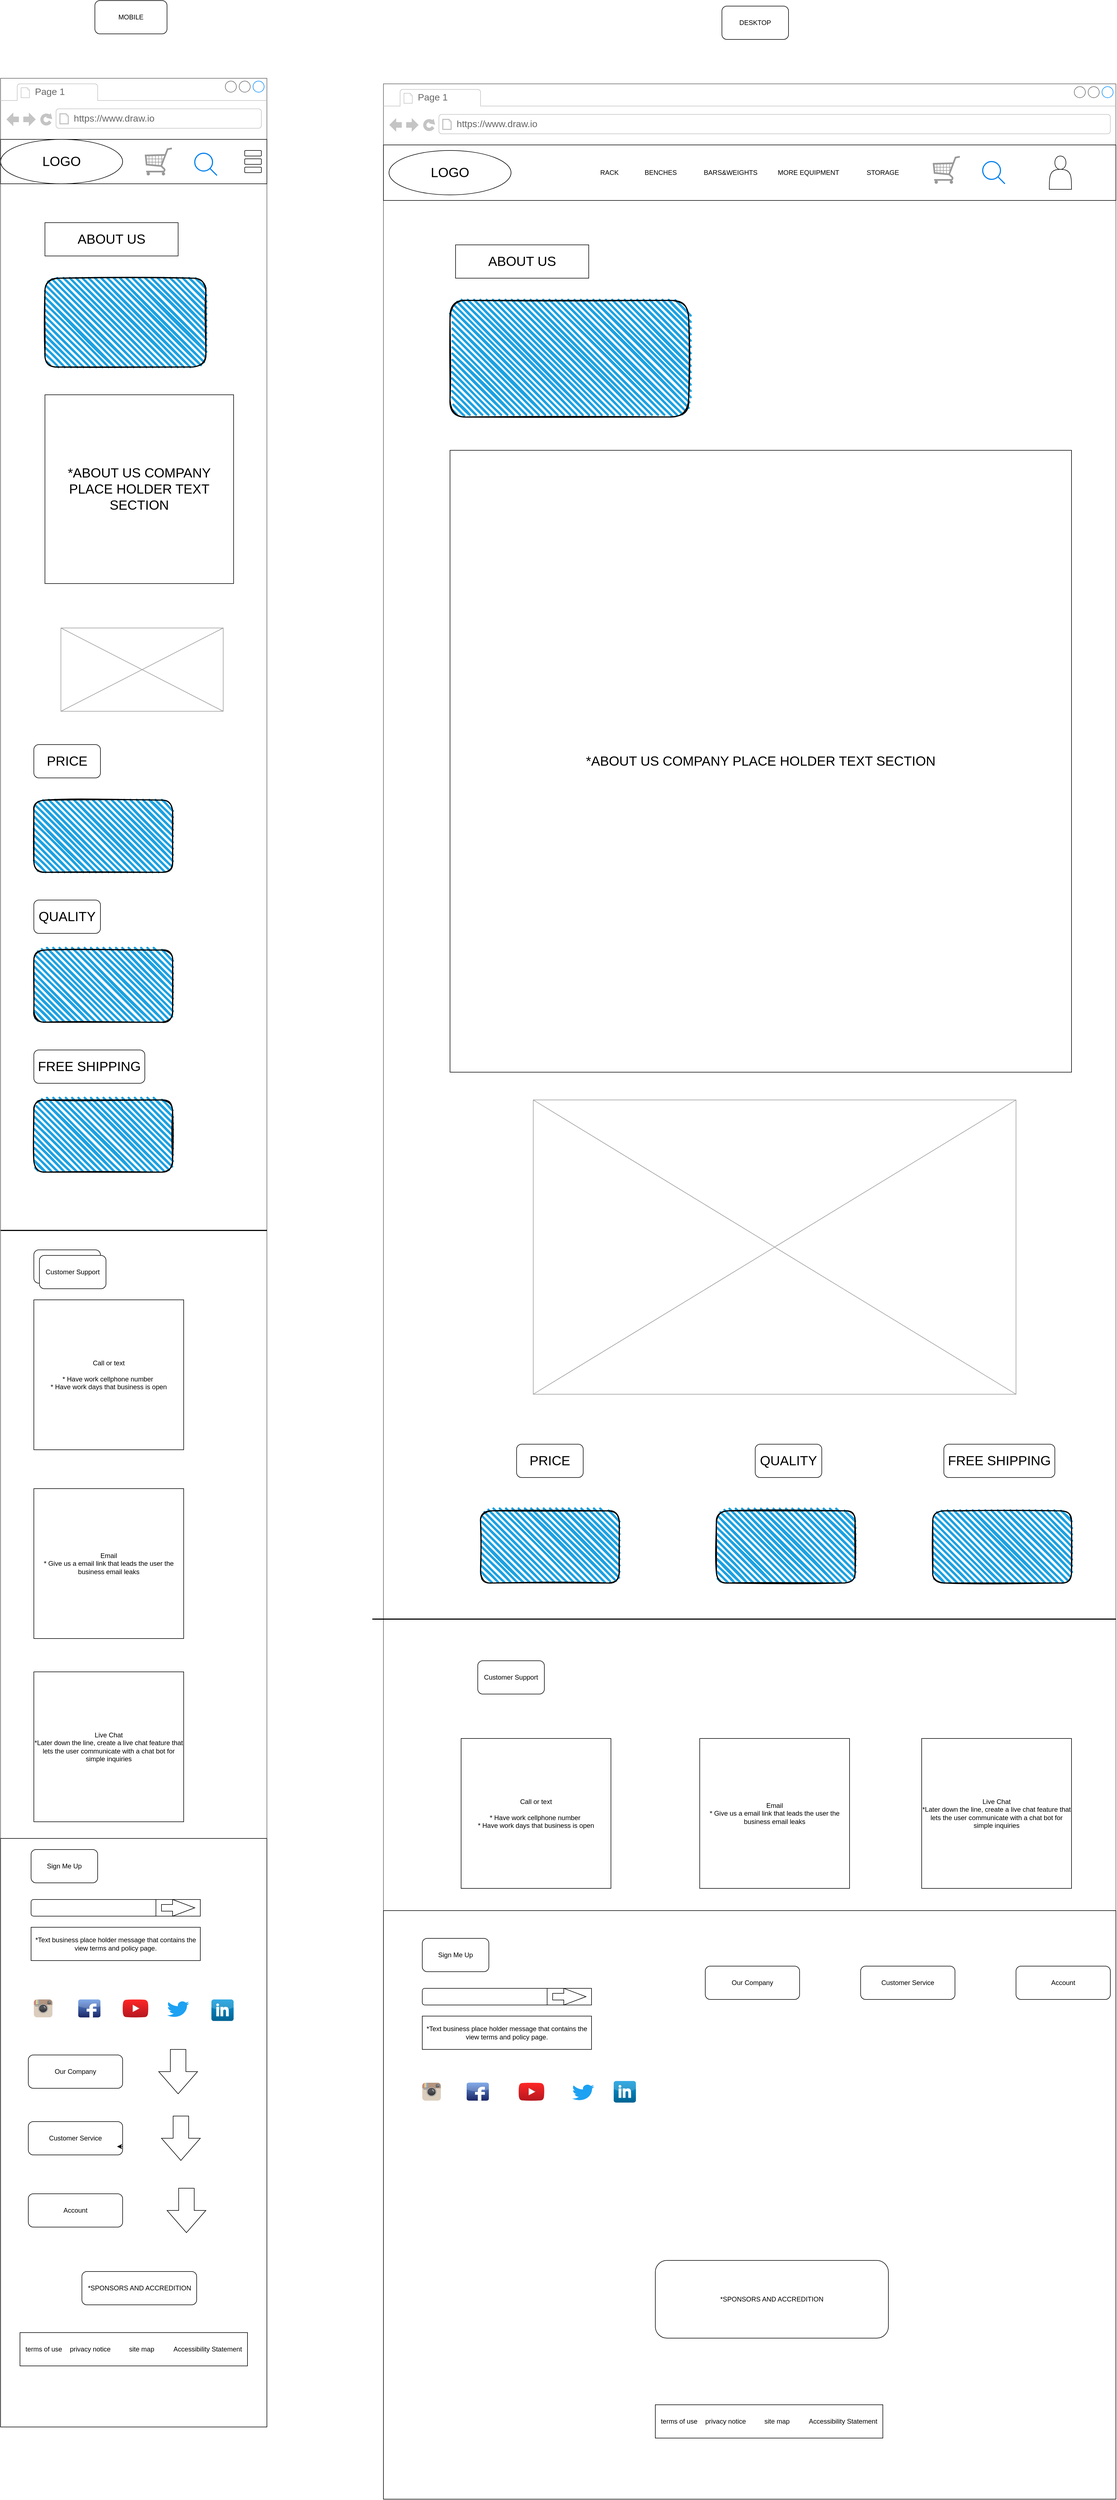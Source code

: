 <mxfile>
    <diagram id="u0ZY0o6P-fnMu-s9cCzn" name="Page-1">
        <mxGraphModel dx="1626" dy="779" grid="1" gridSize="10" guides="1" tooltips="1" connect="1" arrows="1" fold="1" page="1" pageScale="1" pageWidth="850" pageHeight="1100" math="0" shadow="0">
            <root>
                <mxCell id="0"/>
                <mxCell id="1" parent="0"/>
                <mxCell id="2" value="MOBILE" style="rounded=1;whiteSpace=wrap;html=1;" parent="1" vertex="1">
                    <mxGeometry x="320" y="370" width="130" height="60" as="geometry"/>
                </mxCell>
                <mxCell id="3" value="" style="strokeWidth=1;shadow=0;dashed=0;align=center;html=1;shape=mxgraph.mockup.containers.browserWindow;rSize=0;strokeColor=#666666;strokeColor2=#008cff;strokeColor3=#c4c4c4;mainText=,;recursiveResize=0;" parent="1" vertex="1">
                    <mxGeometry x="150" y="510" width="480" height="4230" as="geometry"/>
                </mxCell>
                <mxCell id="4" value="Page 1" style="strokeWidth=1;shadow=0;dashed=0;align=center;html=1;shape=mxgraph.mockup.containers.anchor;fontSize=17;fontColor=#666666;align=left;" parent="3" vertex="1">
                    <mxGeometry x="60" y="12" width="110" height="26" as="geometry"/>
                </mxCell>
                <mxCell id="5" value="https://www.draw.io" style="strokeWidth=1;shadow=0;dashed=0;align=center;html=1;shape=mxgraph.mockup.containers.anchor;rSize=0;fontSize=17;fontColor=#666666;align=left;" parent="3" vertex="1">
                    <mxGeometry x="130" y="60" width="250" height="26" as="geometry"/>
                </mxCell>
                <mxCell id="6" value="&lt;font style=&quot;font-size: 24px;&quot;&gt;ABOUT US&lt;/font&gt;" style="rounded=0;whiteSpace=wrap;html=1;" parent="3" vertex="1">
                    <mxGeometry x="80" y="260" width="240" height="60" as="geometry"/>
                </mxCell>
                <mxCell id="7" value="" style="rounded=1;whiteSpace=wrap;html=1;strokeWidth=2;fillWeight=4;hachureGap=8;hachureAngle=45;fillColor=#1ba1e2;sketch=1;fontSize=24;" parent="3" vertex="1">
                    <mxGeometry x="80" y="360" width="290" height="160" as="geometry"/>
                </mxCell>
                <mxCell id="8" value="" style="rounded=0;whiteSpace=wrap;html=1;fontSize=24;" parent="3" vertex="1">
                    <mxGeometry y="110" width="480" height="80" as="geometry"/>
                </mxCell>
                <mxCell id="9" value="" style="rounded=1;whiteSpace=wrap;html=1;fontSize=24;" parent="3" vertex="1">
                    <mxGeometry x="440" y="130" width="30" height="10" as="geometry"/>
                </mxCell>
                <mxCell id="10" value="" style="rounded=1;whiteSpace=wrap;html=1;fontSize=24;" parent="3" vertex="1">
                    <mxGeometry x="440" y="145" width="30" height="10" as="geometry"/>
                </mxCell>
                <mxCell id="11" value="" style="rounded=1;whiteSpace=wrap;html=1;fontSize=24;" parent="3" vertex="1">
                    <mxGeometry x="440" y="160" width="30" height="10" as="geometry"/>
                </mxCell>
                <mxCell id="12" value="LOGO" style="ellipse;whiteSpace=wrap;html=1;fontSize=24;" parent="3" vertex="1">
                    <mxGeometry y="110" width="220" height="80" as="geometry"/>
                </mxCell>
                <mxCell id="13" value="&lt;span style=&quot;color: rgba(0, 0, 0, 0); font-family: monospace; font-size: 0px; text-align: start;&quot;&gt;%3CmxGraphModel%3E%3Croot%3E%3CmxCell%20id%3D%220%22%2F%3E%3CmxCell%20id%3D%221%22%20parent%3D%220%22%2F%3E%3CmxCell%20id%3D%222%22%20value%3D%22%22%20style%3D%22html%3D1%3BverticalLabelPosition%3Dbottom%3Balign%3Dcenter%3BlabelBackgroundColor%3D%23ffffff%3BverticalAlign%3Dtop%3BstrokeWidth%3D2%3BstrokeColor%3D%230080F0%3Bshadow%3D0%3Bdashed%3D0%3Bshape%3Dmxgraph.ios7.icons.looking_glass%3BfontSize%3D24%3B%22%20vertex%3D%221%22%20parent%3D%221%22%3E%3CmxGeometry%20x%3D%22500%22%20y%3D%22645%22%20width%3D%2240%22%20height%3D%2240%22%20as%3D%22geometry%22%2F%3E%3C%2FmxCell%3E%3C%2Froot%3E%3C%2FmxGraphModel%3E&lt;/span&gt;" style="verticalLabelPosition=bottom;shadow=0;dashed=0;align=center;html=1;verticalAlign=top;strokeWidth=1;shape=mxgraph.mockup.misc.shoppingCart;strokeColor=#999999;fontSize=24;" parent="3" vertex="1">
                    <mxGeometry x="260" y="125" width="50" height="50" as="geometry"/>
                </mxCell>
                <mxCell id="14" value="" style="html=1;verticalLabelPosition=bottom;align=center;labelBackgroundColor=#ffffff;verticalAlign=top;strokeWidth=2;strokeColor=#0080F0;shadow=0;dashed=0;shape=mxgraph.ios7.icons.looking_glass;fontSize=24;" parent="3" vertex="1">
                    <mxGeometry x="350" y="135" width="40" height="40" as="geometry"/>
                </mxCell>
                <mxCell id="15" value="*ABOUT US COMPANY PLACE HOLDER TEXT SECTION" style="whiteSpace=wrap;html=1;aspect=fixed;fontSize=24;" parent="3" vertex="1">
                    <mxGeometry x="80" y="570" width="340" height="340" as="geometry"/>
                </mxCell>
                <mxCell id="16" value="&lt;span style=&quot;color: rgba(0, 0, 0, 0); font-family: monospace; font-size: 0px; text-align: start;&quot;&gt;%3CmxGraphModel%3E%3Croot%3E%3CmxCell%20id%3D%220%22%2F%3E%3CmxCell%20id%3D%221%22%20parent%3D%220%22%2F%3E%3CmxCell%20id%3D%222%22%20value%3D%22*ABOUT%20US%20COMPANY%20PLACE%20HOLDER%20TEXT%20SECTION%22%20style%3D%22whiteSpace%3Dwrap%3Bhtml%3D1%3Baspect%3Dfixed%3BfontSize%3D24%3B%22%20vertex%3D%221%22%20parent%3D%221%22%3E%3CmxGeometry%20x%3D%22230%22%20y%3D%221080%22%20width%3D%22340%22%20height%3D%22340%22%20as%3D%22geometry%22%2F%3E%3C%2FmxCell%3E%3C%2Froot%3E%3C%2FmxGraphModel%3E&lt;/span&gt;" style="verticalLabelPosition=bottom;shadow=0;dashed=0;align=center;html=1;verticalAlign=top;strokeWidth=1;shape=mxgraph.mockup.graphics.simpleIcon;strokeColor=#999999;fontSize=24;" parent="3" vertex="1">
                    <mxGeometry x="108.75" y="990" width="292.5" height="150" as="geometry"/>
                </mxCell>
                <mxCell id="17" value="PRICE" style="rounded=1;whiteSpace=wrap;html=1;fontSize=24;" parent="3" vertex="1">
                    <mxGeometry x="60" y="1200" width="120" height="60" as="geometry"/>
                </mxCell>
                <mxCell id="18" value="&lt;span style=&quot;color: rgba(0, 0, 0, 0); font-family: monospace; font-size: 0px; text-align: start;&quot;&gt;%3CmxGraphModel%3E%3Croot%3E%3CmxCell%20id%3D%220%22%2F%3E%3CmxCell%20id%3D%221%22%20parent%3D%220%22%2F%3E%3CmxCell%20id%3D%222%22%20value%3D%22PRICE%22%20style%3D%22rounded%3D1%3BwhiteSpace%3Dwrap%3Bhtml%3D1%3BfontSize%3D24%3B%22%20vertex%3D%221%22%20parent%3D%221%22%3E%3CmxGeometry%20x%3D%22210%22%20y%3D%221710%22%20width%3D%22120%22%20height%3D%2260%22%20as%3D%22geometry%22%2F%3E%3C%2FmxCell%3E%3C%2Froot%3E%3C%2FmxGraphModel%3E&lt;/span&gt;" style="rounded=1;whiteSpace=wrap;html=1;strokeWidth=2;fillWeight=4;hachureGap=8;hachureAngle=45;fillColor=#1ba1e2;sketch=1;fontSize=24;" parent="3" vertex="1">
                    <mxGeometry x="60" y="1300" width="250" height="130" as="geometry"/>
                </mxCell>
                <mxCell id="19" value="QUALITY" style="rounded=1;whiteSpace=wrap;html=1;fontSize=24;" parent="3" vertex="1">
                    <mxGeometry x="60" y="1480" width="120" height="60" as="geometry"/>
                </mxCell>
                <mxCell id="20" value="" style="rounded=1;whiteSpace=wrap;html=1;strokeWidth=2;fillWeight=4;hachureGap=8;hachureAngle=45;fillColor=#1ba1e2;sketch=1;fontSize=24;" parent="3" vertex="1">
                    <mxGeometry x="60" y="1570" width="250" height="130" as="geometry"/>
                </mxCell>
                <mxCell id="21" value="FREE SHIPPING" style="rounded=1;whiteSpace=wrap;html=1;fontSize=24;" parent="3" vertex="1">
                    <mxGeometry x="60" y="1750" width="200" height="60" as="geometry"/>
                </mxCell>
                <mxCell id="22" value="&lt;span style=&quot;color: rgba(0, 0, 0, 0); font-family: monospace; font-size: 0px; text-align: start;&quot;&gt;%3CmxGraphModel%3E%3Croot%3E%3CmxCell%20id%3D%220%22%2F%3E%3CmxCell%20id%3D%221%22%20parent%3D%220%22%2F%3E%3CmxCell%20id%3D%222%22%20value%3D%22FREE%20SHIPPING%22%20style%3D%22rounded%3D1%3BwhiteSpace%3Dwrap%3Bhtml%3D1%3BfontSize%3D24%3B%22%20vertex%3D%221%22%20parent%3D%221%22%3E%3CmxGeometry%20x%3D%22210%22%20y%3D%222260%22%20width%3D%22200%22%20height%3D%2260%22%20as%3D%22geometry%22%2F%3E%3C%2FmxCell%3E%3C%2Froot%3E%3C%2FmxGraphModel%3E&lt;/span&gt;" style="rounded=1;whiteSpace=wrap;html=1;strokeWidth=2;fillWeight=4;hachureGap=8;hachureAngle=45;fillColor=#1ba1e2;sketch=1;fontSize=24;" parent="3" vertex="1">
                    <mxGeometry x="60" y="1840" width="250" height="130" as="geometry"/>
                </mxCell>
                <mxCell id="23" value="" style="line;strokeWidth=2;html=1;" parent="3" vertex="1">
                    <mxGeometry y="2070" width="480" height="10" as="geometry"/>
                </mxCell>
                <mxCell id="24" value="Customer Support" style="rounded=1;whiteSpace=wrap;html=1;" parent="3" vertex="1">
                    <mxGeometry x="60" y="2110" width="120" height="60" as="geometry"/>
                </mxCell>
                <mxCell id="25" value="Call or text&lt;br&gt;&lt;br&gt;* Have work cellphone number&amp;nbsp;&lt;br&gt;* Have work days that business is open" style="whiteSpace=wrap;html=1;aspect=fixed;" parent="3" vertex="1">
                    <mxGeometry x="60" y="2200" width="270" height="270" as="geometry"/>
                </mxCell>
                <mxCell id="26" value="Email&lt;br&gt;* Give us a email link that leads the user the business email leaks" style="whiteSpace=wrap;html=1;aspect=fixed;" parent="3" vertex="1">
                    <mxGeometry x="60" y="2540" width="270" height="270" as="geometry"/>
                </mxCell>
                <mxCell id="27" value="Live Chat&lt;br&gt;*Later down the line, create a live chat feature that lets the user communicate with a chat bot for simple inquiries" style="whiteSpace=wrap;html=1;aspect=fixed;" parent="3" vertex="1">
                    <mxGeometry x="60" y="2870" width="270" height="270" as="geometry"/>
                </mxCell>
                <mxCell id="28" value="" style="rounded=0;whiteSpace=wrap;html=1;" parent="3" vertex="1">
                    <mxGeometry y="3170" width="480" height="1060" as="geometry"/>
                </mxCell>
                <mxCell id="29" value="Sign Me Up" style="rounded=1;whiteSpace=wrap;html=1;" parent="3" vertex="1">
                    <mxGeometry x="55" y="3190" width="120" height="60" as="geometry"/>
                </mxCell>
                <mxCell id="30" value="" style="rounded=1;whiteSpace=wrap;html=1;" parent="3" vertex="1">
                    <mxGeometry x="55" y="3280" width="305" height="30" as="geometry"/>
                </mxCell>
                <mxCell id="31" value="" style="rounded=0;whiteSpace=wrap;html=1;" parent="3" vertex="1">
                    <mxGeometry x="280" y="3280" width="80" height="30" as="geometry"/>
                </mxCell>
                <mxCell id="32" value="" style="html=1;shadow=0;dashed=0;align=center;verticalAlign=middle;shape=mxgraph.arrows2.arrow;dy=0.6;dx=40;notch=0;" parent="3" vertex="1">
                    <mxGeometry x="290" y="3280" width="60" height="30" as="geometry"/>
                </mxCell>
                <mxCell id="34" value="*Text business place holder message that contains the view terms and policy page." style="rounded=0;whiteSpace=wrap;html=1;" parent="3" vertex="1">
                    <mxGeometry x="55" y="3330" width="305" height="60" as="geometry"/>
                </mxCell>
                <mxCell id="35" value="" style="dashed=0;outlineConnect=0;html=1;align=center;labelPosition=center;verticalLabelPosition=bottom;verticalAlign=top;shape=mxgraph.weblogos.instagram;fillColor=#6FC0E4;gradientColor=#1E305B" parent="3" vertex="1">
                    <mxGeometry x="60" y="3460" width="33.45" height="32.2" as="geometry"/>
                </mxCell>
                <mxCell id="36" value="" style="dashed=0;outlineConnect=0;html=1;align=center;labelPosition=center;verticalLabelPosition=bottom;verticalAlign=top;shape=mxgraph.webicons.facebook;fillColor=#6294E4;gradientColor=#1A2665" parent="3" vertex="1">
                    <mxGeometry x="140" y="3460" width="40" height="32.4" as="geometry"/>
                </mxCell>
                <mxCell id="37" value="" style="dashed=0;outlineConnect=0;html=1;align=center;labelPosition=center;verticalLabelPosition=bottom;verticalAlign=top;shape=mxgraph.weblogos.youtube_2;fillColor=#FF2626;gradientColor=#B5171F" parent="3" vertex="1">
                    <mxGeometry x="220" y="3460" width="46.4" height="32.6" as="geometry"/>
                </mxCell>
                <mxCell id="38" value="&lt;span style=&quot;color: rgba(0, 0, 0, 0); font-family: monospace; font-size: 0px; text-align: start;&quot;&gt;%3CmxGraphModel%3E%3Croot%3E%3CmxCell%20id%3D%220%22%2F%3E%3CmxCell%20id%3D%221%22%20parent%3D%220%22%2F%3E%3CmxCell%20id%3D%222%22%20value%3D%22%22%20style%3D%22dashed%3D0%3BoutlineConnect%3D0%3Bhtml%3D1%3Balign%3Dcenter%3BlabelPosition%3Dcenter%3BverticalLabelPosition%3Dbottom%3BverticalAlign%3Dtop%3Bshape%3Dmxgraph.weblogos.youtube_2%3BfillColor%3D%23FF2626%3BgradientColor%3D%23B5171F%22%20vertex%3D%221%22%20parent%3D%221%22%3E%3CmxGeometry%20x%3D%22370%22%20y%3D%223970%22%20width%3D%2246.4%22%20height%3D%2232.6%22%20as%3D%22geometry%22%2F%3E%3C%2FmxCell%3E%3C%2Froot%3E%3C%2FmxGraphModel%3E&lt;/span&gt;&lt;span style=&quot;color: rgba(0, 0, 0, 0); font-family: monospace; font-size: 0px; text-align: start;&quot;&gt;%3CmxGraphModel%3E%3Croot%3E%3CmxCell%20id%3D%220%22%2F%3E%3CmxCell%20id%3D%221%22%20parent%3D%220%22%2F%3E%3CmxCell%20id%3D%222%22%20value%3D%22%22%20style%3D%22dashed%3D0%3BoutlineConnect%3D0%3Bhtml%3D1%3Balign%3Dcenter%3BlabelPosition%3Dcenter%3BverticalLabelPosition%3Dbottom%3BverticalAlign%3Dtop%3Bshape%3Dmxgraph.weblogos.youtube_2%3BfillColor%3D%23FF2626%3BgradientColor%3D%23B5171F%22%20vertex%3D%221%22%20parent%3D%221%22%3E%3CmxGeometry%20x%3D%22370%22%20y%3D%223970%22%20width%3D%2246.4%22%20height%3D%2232.6%22%20as%3D%22geometry%22%2F%3E%3C%2FmxCell%3E%3C%2Froot%3E%3C%2FmxGraphModel%3E&lt;/span&gt;" style="dashed=0;outlineConnect=0;html=1;align=center;labelPosition=center;verticalLabelPosition=bottom;verticalAlign=top;shape=mxgraph.weblogos.twitter;fillColor=#1DA1F2;strokeColor=none" parent="3" vertex="1">
                    <mxGeometry x="300" y="3462.6" width="40" height="30" as="geometry"/>
                </mxCell>
                <mxCell id="39" value="&lt;span style=&quot;color: rgba(0, 0, 0, 0); font-family: monospace; font-size: 0px; text-align: start;&quot;&gt;%3CmxGraphModel%3E%3Croot%3E%3CmxCell%20id%3D%220%22%2F%3E%3CmxCell%20id%3D%221%22%20parent%3D%220%22%2F%3E%3CmxCell%20id%3D%222%22%20value%3D%22%26lt%3Bspan%20style%3D%26quot%3Bcolor%3A%20rgba(0%2C%200%2C%200%2C%200)%3B%20font-family%3A%20monospace%3B%20font-size%3A%200px%3B%20text-align%3A%20start%3B%26quot%3B%26gt%3B%253CmxGraphModel%253E%253Croot%253E%253CmxCell%2520id%253D%25220%2522%252F%253E%253CmxCell%2520id%253D%25221%2522%2520parent%253D%25220%2522%252F%253E%253CmxCell%2520id%253D%25222%2522%2520value%253D%2522%2522%2520style%253D%2522dashed%253D0%253BoutlineConnect%253D0%253Bhtml%253D1%253Balign%253Dcenter%253BlabelPosition%253Dcenter%253BverticalLabelPosition%253Dbottom%253BverticalAlign%253Dtop%253Bshape%253Dmxgraph.weblogos.youtube_2%253BfillColor%253D%2523FF2626%253BgradientColor%253D%2523B5171F%2522%2520vertex%253D%25221%2522%2520parent%253D%25221%2522%253E%253CmxGeometry%2520x%253D%2522370%2522%2520y%253D%25223970%2522%2520width%253D%252246.4%2522%2520height%253D%252232.6%2522%2520as%253D%2522geometry%2522%252F%253E%253C%252FmxCell%253E%253C%252Froot%253E%253C%252FmxGraphModel%253E%26lt%3B%2Fspan%26gt%3B%26lt%3Bspan%20style%3D%26quot%3Bcolor%3A%20rgba(0%2C%200%2C%200%2C%200)%3B%20font-family%3A%20monospace%3B%20font-size%3A%200px%3B%20text-align%3A%20start%3B%26quot%3B%26gt%3B%253CmxGraphModel%253E%253Croot%253E%253CmxCell%2520id%253D%25220%2522%252F%253E%253CmxCell%2520id%253D%25221%2522%2520parent%253D%25220%2522%252F%253E%253CmxCell%2520id%253D%25222%2522%2520value%253D%2522%2522%2520style%253D%2522dashed%253D0%253BoutlineConnect%253D0%253Bhtml%253D1%253Balign%253Dcenter%253BlabelPosition%253Dcenter%253BverticalLabelPosition%253Dbottom%253BverticalAlign%253Dtop%253Bshape%253Dmxgraph.weblogos.youtube_2%253BfillColor%253D%2523FF2626%253BgradientColor%253D%2523B5171F%2522%2520vertex%253D%25221%2522%2520parent%253D%25221%2522%253E%253CmxGeometry%2520x%253D%2522370%2522%2520y%253D%25223970%2522%2520width%253D%252246.4%2522%2520height%253D%252232.6%2522%2520as%253D%2522geometry%2522%252F%253E%253C%252FmxCell%253E%253C%252Froot%253E%253C%252FmxGraphModel%253E%26lt%3B%2Fspan%26gt%3B%22%20style%3D%22dashed%3D0%3BoutlineConnect%3D0%3Bhtml%3D1%3Balign%3Dcenter%3BlabelPosition%3Dcenter%3BverticalLabelPosition%3Dbottom%3BverticalAlign%3Dtop%3Bshape%3Dmxgraph.weblogos.twitter%3BfillColor%3D%231DA1F2%3BstrokeColor%3Dnone%22%20vertex%3D%221%22%20parent%3D%221%22%3E%3CmxGeometry%20x%3D%22450%22%20y%3D%223972.6%22%20width%3D%2240%22%20height%3D%2230%22%20as%3D%22geometry%22%2F%3E%3C%2FmxCell%3E%3C%2Froot%3E%3C%2FmxGraphModel%3E&lt;/span&gt;" style="dashed=0;outlineConnect=0;html=1;align=center;labelPosition=center;verticalLabelPosition=bottom;verticalAlign=top;shape=mxgraph.webicons.linkedin;fillColor=#0095DB;gradientColor=#006391" parent="3" vertex="1">
                    <mxGeometry x="380" y="3460" width="40" height="38.8" as="geometry"/>
                </mxCell>
                <mxCell id="40" value="Our Company" style="rounded=1;whiteSpace=wrap;html=1;" parent="3" vertex="1">
                    <mxGeometry x="50" y="3560" width="170" height="60" as="geometry"/>
                </mxCell>
                <mxCell id="41" value="" style="html=1;shadow=0;dashed=0;align=center;verticalAlign=middle;shape=mxgraph.arrows2.arrow;dy=0.6;dx=40;direction=south;notch=0;" parent="3" vertex="1">
                    <mxGeometry x="285" y="3550" width="70" height="80" as="geometry"/>
                </mxCell>
                <mxCell id="42" value="Customer Service" style="rounded=1;whiteSpace=wrap;html=1;" parent="3" vertex="1">
                    <mxGeometry x="50" y="3680" width="170" height="60" as="geometry"/>
                </mxCell>
                <mxCell id="43" value="" style="html=1;shadow=0;dashed=0;align=center;verticalAlign=middle;shape=mxgraph.arrows2.arrow;dy=0.6;dx=40;direction=south;notch=0;" parent="3" vertex="1">
                    <mxGeometry x="290" y="3670" width="70" height="80" as="geometry"/>
                </mxCell>
                <mxCell id="44" value="Account" style="rounded=1;whiteSpace=wrap;html=1;" parent="3" vertex="1">
                    <mxGeometry x="50" y="3810" width="170" height="60" as="geometry"/>
                </mxCell>
                <mxCell id="45" value="" style="html=1;shadow=0;dashed=0;align=center;verticalAlign=middle;shape=mxgraph.arrows2.arrow;dy=0.6;dx=40;direction=south;notch=0;" parent="3" vertex="1">
                    <mxGeometry x="300" y="3800" width="70" height="80" as="geometry"/>
                </mxCell>
                <mxCell id="46" value="&lt;span style=&quot;color: rgba(0, 0, 0, 0); font-family: monospace; font-size: 0px; text-align: start;&quot;&gt;%3CmxGraphModel%3E%3Croot%3E%3CmxCell%20id%3D%220%22%2F%3E%3CmxCell%20id%3D%221%22%20parent%3D%220%22%2F%3E%3CmxCell%20id%3D%222%22%20value%3D%22Account%22%20style%3D%22rounded%3D1%3BwhiteSpace%3Dwrap%3Bhtml%3D1%3B%22%20vertex%3D%221%22%20parent%3D%221%22%3E%3CmxGeometry%20x%3D%22200%22%20y%3D%224320%22%20width%3D%22170%22%20height%3D%2260%22%20as%3D%22geometry%22%2F%3E%3C%2FmxCell%3E%3C%2Froot%3E%3C%2FmxGraphModel%3E&lt;/span&gt;*SPONSORS AND ACCREDITION" style="rounded=1;whiteSpace=wrap;html=1;" parent="3" vertex="1">
                    <mxGeometry x="146.6" y="3950" width="206.8" height="60" as="geometry"/>
                </mxCell>
                <mxCell id="47" value="terms of use&lt;span style=&quot;white-space: pre;&quot;&gt;&#9;&lt;/span&gt;privacy notice&lt;span style=&quot;white-space: pre;&quot;&gt;&#9;&lt;/span&gt;&lt;span style=&quot;white-space: pre;&quot;&gt;&#9;&lt;/span&gt;site map&lt;span style=&quot;white-space: pre;&quot;&gt;&#9;&lt;/span&gt;&lt;span style=&quot;white-space: pre;&quot;&gt;&#9;&lt;/span&gt;Accessibility Statement" style="rounded=0;whiteSpace=wrap;html=1;" parent="3" vertex="1">
                    <mxGeometry x="35" y="4060" width="410" height="60" as="geometry"/>
                </mxCell>
                <mxCell id="85" style="edgeStyle=none;html=1;exitX=1;exitY=0.75;exitDx=0;exitDy=0;entryX=0.941;entryY=0.75;entryDx=0;entryDy=0;entryPerimeter=0;" edge="1" parent="3" source="42" target="42">
                    <mxGeometry relative="1" as="geometry"/>
                </mxCell>
                <mxCell id="48" value="DESKTOP" style="rounded=1;whiteSpace=wrap;html=1;" vertex="1" parent="1">
                    <mxGeometry x="1450" y="380" width="120" height="60" as="geometry"/>
                </mxCell>
                <mxCell id="49" value="" style="strokeWidth=1;shadow=0;dashed=0;align=center;html=1;shape=mxgraph.mockup.containers.browserWindow;rSize=0;strokeColor=#666666;strokeColor2=#008cff;strokeColor3=#c4c4c4;mainText=,;recursiveResize=0;" vertex="1" parent="1">
                    <mxGeometry x="840" y="520" width="1320" height="4350" as="geometry"/>
                </mxCell>
                <mxCell id="50" value="Page 1" style="strokeWidth=1;shadow=0;dashed=0;align=center;html=1;shape=mxgraph.mockup.containers.anchor;fontSize=17;fontColor=#666666;align=left;" vertex="1" parent="49">
                    <mxGeometry x="60" y="12" width="110" height="26" as="geometry"/>
                </mxCell>
                <mxCell id="51" value="https://www.draw.io" style="strokeWidth=1;shadow=0;dashed=0;align=center;html=1;shape=mxgraph.mockup.containers.anchor;rSize=0;fontSize=17;fontColor=#666666;align=left;" vertex="1" parent="49">
                    <mxGeometry x="130" y="60" width="250" height="26" as="geometry"/>
                </mxCell>
                <mxCell id="52" value="RACK&lt;span style=&quot;white-space: pre;&quot;&gt;&#9;&lt;/span&gt;&lt;span style=&quot;white-space: pre;&quot;&gt;&#9;&lt;/span&gt;BENCHES&lt;span style=&quot;white-space: pre;&quot;&gt;&#9;&lt;/span&gt;&lt;span style=&quot;white-space: pre;&quot;&gt;&#9;&lt;/span&gt;BARS&amp;amp;WEIGHTS&lt;span style=&quot;white-space: pre;&quot;&gt;&#9;&lt;/span&gt;&lt;span style=&quot;white-space: pre;&quot;&gt;&#9;&lt;/span&gt;MORE EQUIPMENT&lt;span style=&quot;white-space: pre;&quot;&gt;&#9;&lt;/span&gt;&lt;span style=&quot;white-space: pre;&quot;&gt;&#9;&lt;/span&gt;STORAGE" style="rounded=0;whiteSpace=wrap;html=1;" vertex="1" parent="49">
                    <mxGeometry y="110" width="1320" height="100" as="geometry"/>
                </mxCell>
                <mxCell id="53" value="" style="html=1;verticalLabelPosition=bottom;align=center;labelBackgroundColor=#ffffff;verticalAlign=top;strokeWidth=2;strokeColor=#0080F0;shadow=0;dashed=0;shape=mxgraph.ios7.icons.looking_glass;fontSize=24;" vertex="1" parent="49">
                    <mxGeometry x="1080" y="140" width="40" height="40" as="geometry"/>
                </mxCell>
                <mxCell id="54" value="&lt;span style=&quot;color: rgba(0, 0, 0, 0); font-family: monospace; font-size: 0px; text-align: start;&quot;&gt;%3CmxGraphModel%3E%3Croot%3E%3CmxCell%20id%3D%220%22%2F%3E%3CmxCell%20id%3D%221%22%20parent%3D%220%22%2F%3E%3CmxCell%20id%3D%222%22%20value%3D%22%22%20style%3D%22html%3D1%3BverticalLabelPosition%3Dbottom%3Balign%3Dcenter%3BlabelBackgroundColor%3D%23ffffff%3BverticalAlign%3Dtop%3BstrokeWidth%3D2%3BstrokeColor%3D%230080F0%3Bshadow%3D0%3Bdashed%3D0%3Bshape%3Dmxgraph.ios7.icons.looking_glass%3BfontSize%3D24%3B%22%20vertex%3D%221%22%20parent%3D%221%22%3E%3CmxGeometry%20x%3D%22500%22%20y%3D%22645%22%20width%3D%2240%22%20height%3D%2240%22%20as%3D%22geometry%22%2F%3E%3C%2FmxCell%3E%3C%2Froot%3E%3C%2FmxGraphModel%3E&lt;/span&gt;" style="verticalLabelPosition=bottom;shadow=0;dashed=0;align=center;html=1;verticalAlign=top;strokeWidth=1;shape=mxgraph.mockup.misc.shoppingCart;strokeColor=#999999;fontSize=24;" vertex="1" parent="49">
                    <mxGeometry x="990" y="130" width="50" height="50" as="geometry"/>
                </mxCell>
                <mxCell id="55" value="" style="shape=actor;whiteSpace=wrap;html=1;" vertex="1" parent="49">
                    <mxGeometry x="1200" y="130" width="40" height="60" as="geometry"/>
                </mxCell>
                <mxCell id="56" value="LOGO" style="ellipse;whiteSpace=wrap;html=1;fontSize=24;" vertex="1" parent="49">
                    <mxGeometry x="10" y="120" width="220" height="80" as="geometry"/>
                </mxCell>
                <mxCell id="57" value="&lt;font style=&quot;font-size: 24px;&quot;&gt;ABOUT US&lt;/font&gt;" style="rounded=0;whiteSpace=wrap;html=1;" vertex="1" parent="49">
                    <mxGeometry x="130" y="290" width="240" height="60" as="geometry"/>
                </mxCell>
                <mxCell id="58" value="" style="rounded=1;whiteSpace=wrap;html=1;strokeWidth=2;fillWeight=4;hachureGap=8;hachureAngle=45;fillColor=#1ba1e2;sketch=1;fontSize=24;" vertex="1" parent="49">
                    <mxGeometry x="120" y="390" width="430" height="210" as="geometry"/>
                </mxCell>
                <mxCell id="59" value="*ABOUT US COMPANY PLACE HOLDER TEXT SECTION" style="whiteSpace=wrap;html=1;aspect=fixed;fontSize=24;" vertex="1" parent="49">
                    <mxGeometry x="120" y="660" width="1120" height="1120" as="geometry"/>
                </mxCell>
                <mxCell id="60" value="&lt;span style=&quot;color: rgba(0, 0, 0, 0); font-family: monospace; font-size: 0px; text-align: start;&quot;&gt;%3CmxGraphModel%3E%3Croot%3E%3CmxCell%20id%3D%220%22%2F%3E%3CmxCell%20id%3D%221%22%20parent%3D%220%22%2F%3E%3CmxCell%20id%3D%222%22%20value%3D%22*ABOUT%20US%20COMPANY%20PLACE%20HOLDER%20TEXT%20SECTION%22%20style%3D%22whiteSpace%3Dwrap%3Bhtml%3D1%3Baspect%3Dfixed%3BfontSize%3D24%3B%22%20vertex%3D%221%22%20parent%3D%221%22%3E%3CmxGeometry%20x%3D%22230%22%20y%3D%221080%22%20width%3D%22340%22%20height%3D%22340%22%20as%3D%22geometry%22%2F%3E%3C%2FmxCell%3E%3C%2Froot%3E%3C%2FmxGraphModel%3E&lt;/span&gt;" style="verticalLabelPosition=bottom;shadow=0;dashed=0;align=center;html=1;verticalAlign=top;strokeWidth=1;shape=mxgraph.mockup.graphics.simpleIcon;strokeColor=#999999;fontSize=24;" vertex="1" parent="49">
                    <mxGeometry x="270" y="1830" width="870" height="530" as="geometry"/>
                </mxCell>
                <mxCell id="61" value="" style="line;strokeWidth=2;html=1;" vertex="1" parent="49">
                    <mxGeometry x="-20" y="2760" width="1340" height="10" as="geometry"/>
                </mxCell>
                <mxCell id="62" value="Customer Support" style="rounded=1;whiteSpace=wrap;html=1;" vertex="1" parent="49">
                    <mxGeometry x="170" y="2840" width="120" height="60" as="geometry"/>
                </mxCell>
                <mxCell id="63" value="Call or text&lt;br&gt;&lt;br&gt;* Have work cellphone number&amp;nbsp;&lt;br&gt;* Have work days that business is open" style="whiteSpace=wrap;html=1;aspect=fixed;" vertex="1" parent="49">
                    <mxGeometry x="140" y="2980" width="270" height="270" as="geometry"/>
                </mxCell>
                <mxCell id="64" value="Email&lt;br&gt;* Give us a email link that leads the user the business email leaks" style="whiteSpace=wrap;html=1;aspect=fixed;" vertex="1" parent="49">
                    <mxGeometry x="570" y="2980" width="270" height="270" as="geometry"/>
                </mxCell>
                <mxCell id="65" value="Live Chat&lt;br&gt;*Later down the line, create a live chat feature that lets the user communicate with a chat bot for simple inquiries" style="whiteSpace=wrap;html=1;aspect=fixed;" vertex="1" parent="49">
                    <mxGeometry x="970" y="2980" width="270" height="270" as="geometry"/>
                </mxCell>
                <mxCell id="66" value="PRICE" style="rounded=1;whiteSpace=wrap;html=1;fontSize=24;" vertex="1" parent="49">
                    <mxGeometry x="240" y="2450" width="120" height="60" as="geometry"/>
                </mxCell>
                <mxCell id="67" value="&lt;span style=&quot;color: rgba(0, 0, 0, 0); font-family: monospace; font-size: 0px; text-align: start;&quot;&gt;%3CmxGraphModel%3E%3Croot%3E%3CmxCell%20id%3D%220%22%2F%3E%3CmxCell%20id%3D%221%22%20parent%3D%220%22%2F%3E%3CmxCell%20id%3D%222%22%20value%3D%22PRICE%22%20style%3D%22rounded%3D1%3BwhiteSpace%3Dwrap%3Bhtml%3D1%3BfontSize%3D24%3B%22%20vertex%3D%221%22%20parent%3D%221%22%3E%3CmxGeometry%20x%3D%22210%22%20y%3D%221710%22%20width%3D%22120%22%20height%3D%2260%22%20as%3D%22geometry%22%2F%3E%3C%2FmxCell%3E%3C%2Froot%3E%3C%2FmxGraphModel%3E&lt;/span&gt;" style="rounded=1;whiteSpace=wrap;html=1;strokeWidth=2;fillWeight=4;hachureGap=8;hachureAngle=45;fillColor=#1ba1e2;sketch=1;fontSize=24;" vertex="1" parent="49">
                    <mxGeometry x="175" y="2570" width="250" height="130" as="geometry"/>
                </mxCell>
                <mxCell id="68" value="QUALITY" style="rounded=1;whiteSpace=wrap;html=1;fontSize=24;" vertex="1" parent="49">
                    <mxGeometry x="670" y="2450" width="120" height="60" as="geometry"/>
                </mxCell>
                <mxCell id="69" value="" style="rounded=1;whiteSpace=wrap;html=1;strokeWidth=2;fillWeight=4;hachureGap=8;hachureAngle=45;fillColor=#1ba1e2;sketch=1;fontSize=24;" vertex="1" parent="49">
                    <mxGeometry x="600" y="2570" width="250" height="130" as="geometry"/>
                </mxCell>
                <mxCell id="70" value="FREE SHIPPING" style="rounded=1;whiteSpace=wrap;html=1;fontSize=24;" vertex="1" parent="49">
                    <mxGeometry x="1010" y="2450" width="200" height="60" as="geometry"/>
                </mxCell>
                <mxCell id="71" value="&lt;span style=&quot;color: rgba(0, 0, 0, 0); font-family: monospace; font-size: 0px; text-align: start;&quot;&gt;%3CmxGraphModel%3E%3Croot%3E%3CmxCell%20id%3D%220%22%2F%3E%3CmxCell%20id%3D%221%22%20parent%3D%220%22%2F%3E%3CmxCell%20id%3D%222%22%20value%3D%22FREE%20SHIPPING%22%20style%3D%22rounded%3D1%3BwhiteSpace%3Dwrap%3Bhtml%3D1%3BfontSize%3D24%3B%22%20vertex%3D%221%22%20parent%3D%221%22%3E%3CmxGeometry%20x%3D%22210%22%20y%3D%222260%22%20width%3D%22200%22%20height%3D%2260%22%20as%3D%22geometry%22%2F%3E%3C%2FmxCell%3E%3C%2Froot%3E%3C%2FmxGraphModel%3E&lt;/span&gt;" style="rounded=1;whiteSpace=wrap;html=1;strokeWidth=2;fillWeight=4;hachureGap=8;hachureAngle=45;fillColor=#1ba1e2;sketch=1;fontSize=24;" vertex="1" parent="49">
                    <mxGeometry x="990" y="2570" width="250" height="130" as="geometry"/>
                </mxCell>
                <mxCell id="73" value="" style="rounded=0;whiteSpace=wrap;html=1;" vertex="1" parent="49">
                    <mxGeometry y="3290" width="1320" height="1060" as="geometry"/>
                </mxCell>
                <mxCell id="74" value="Sign Me Up" style="rounded=1;whiteSpace=wrap;html=1;" vertex="1" parent="49">
                    <mxGeometry x="70" y="3340" width="120" height="60" as="geometry"/>
                </mxCell>
                <mxCell id="75" value="" style="rounded=1;whiteSpace=wrap;html=1;" vertex="1" parent="49">
                    <mxGeometry x="70" y="3430" width="305" height="30" as="geometry"/>
                </mxCell>
                <mxCell id="76" value="" style="rounded=0;whiteSpace=wrap;html=1;" vertex="1" parent="49">
                    <mxGeometry x="295" y="3430" width="80" height="30" as="geometry"/>
                </mxCell>
                <mxCell id="77" value="" style="html=1;shadow=0;dashed=0;align=center;verticalAlign=middle;shape=mxgraph.arrows2.arrow;dy=0.6;dx=40;notch=0;" vertex="1" parent="49">
                    <mxGeometry x="305" y="3430" width="60" height="30" as="geometry"/>
                </mxCell>
                <mxCell id="78" value="*Text business place holder message that contains the view terms and policy page." style="rounded=0;whiteSpace=wrap;html=1;" vertex="1" parent="49">
                    <mxGeometry x="70" y="3480" width="305" height="60" as="geometry"/>
                </mxCell>
                <mxCell id="79" value="" style="dashed=0;outlineConnect=0;html=1;align=center;labelPosition=center;verticalLabelPosition=bottom;verticalAlign=top;shape=mxgraph.weblogos.instagram;fillColor=#6FC0E4;gradientColor=#1E305B" vertex="1" parent="49">
                    <mxGeometry x="70" y="3600" width="33.45" height="32.2" as="geometry"/>
                </mxCell>
                <mxCell id="80" value="" style="dashed=0;outlineConnect=0;html=1;align=center;labelPosition=center;verticalLabelPosition=bottom;verticalAlign=top;shape=mxgraph.webicons.facebook;fillColor=#6294E4;gradientColor=#1A2665" vertex="1" parent="49">
                    <mxGeometry x="150" y="3599.8" width="40" height="32.4" as="geometry"/>
                </mxCell>
                <mxCell id="81" value="" style="dashed=0;outlineConnect=0;html=1;align=center;labelPosition=center;verticalLabelPosition=bottom;verticalAlign=top;shape=mxgraph.weblogos.youtube_2;fillColor=#FF2626;gradientColor=#B5171F" vertex="1" parent="49">
                    <mxGeometry x="243.6" y="3600" width="46.4" height="32.6" as="geometry"/>
                </mxCell>
                <mxCell id="82" value="&lt;span style=&quot;color: rgba(0, 0, 0, 0); font-family: monospace; font-size: 0px; text-align: start;&quot;&gt;%3CmxGraphModel%3E%3Croot%3E%3CmxCell%20id%3D%220%22%2F%3E%3CmxCell%20id%3D%221%22%20parent%3D%220%22%2F%3E%3CmxCell%20id%3D%222%22%20value%3D%22%22%20style%3D%22dashed%3D0%3BoutlineConnect%3D0%3Bhtml%3D1%3Balign%3Dcenter%3BlabelPosition%3Dcenter%3BverticalLabelPosition%3Dbottom%3BverticalAlign%3Dtop%3Bshape%3Dmxgraph.weblogos.youtube_2%3BfillColor%3D%23FF2626%3BgradientColor%3D%23B5171F%22%20vertex%3D%221%22%20parent%3D%221%22%3E%3CmxGeometry%20x%3D%22370%22%20y%3D%223970%22%20width%3D%2246.4%22%20height%3D%2232.6%22%20as%3D%22geometry%22%2F%3E%3C%2FmxCell%3E%3C%2Froot%3E%3C%2FmxGraphModel%3E&lt;/span&gt;&lt;span style=&quot;color: rgba(0, 0, 0, 0); font-family: monospace; font-size: 0px; text-align: start;&quot;&gt;%3CmxGraphModel%3E%3Croot%3E%3CmxCell%20id%3D%220%22%2F%3E%3CmxCell%20id%3D%221%22%20parent%3D%220%22%2F%3E%3CmxCell%20id%3D%222%22%20value%3D%22%22%20style%3D%22dashed%3D0%3BoutlineConnect%3D0%3Bhtml%3D1%3Balign%3Dcenter%3BlabelPosition%3Dcenter%3BverticalLabelPosition%3Dbottom%3BverticalAlign%3Dtop%3Bshape%3Dmxgraph.weblogos.youtube_2%3BfillColor%3D%23FF2626%3BgradientColor%3D%23B5171F%22%20vertex%3D%221%22%20parent%3D%221%22%3E%3CmxGeometry%20x%3D%22370%22%20y%3D%223970%22%20width%3D%2246.4%22%20height%3D%2232.6%22%20as%3D%22geometry%22%2F%3E%3C%2FmxCell%3E%3C%2Froot%3E%3C%2FmxGraphModel%3E&lt;/span&gt;" style="dashed=0;outlineConnect=0;html=1;align=center;labelPosition=center;verticalLabelPosition=bottom;verticalAlign=top;shape=mxgraph.weblogos.twitter;fillColor=#1DA1F2;strokeColor=none" vertex="1" parent="49">
                    <mxGeometry x="340" y="3602.6" width="40" height="30" as="geometry"/>
                </mxCell>
                <mxCell id="83" value="&lt;span style=&quot;color: rgba(0, 0, 0, 0); font-family: monospace; font-size: 0px; text-align: start;&quot;&gt;%3CmxGraphModel%3E%3Croot%3E%3CmxCell%20id%3D%220%22%2F%3E%3CmxCell%20id%3D%221%22%20parent%3D%220%22%2F%3E%3CmxCell%20id%3D%222%22%20value%3D%22%26lt%3Bspan%20style%3D%26quot%3Bcolor%3A%20rgba(0%2C%200%2C%200%2C%200)%3B%20font-family%3A%20monospace%3B%20font-size%3A%200px%3B%20text-align%3A%20start%3B%26quot%3B%26gt%3B%253CmxGraphModel%253E%253Croot%253E%253CmxCell%2520id%253D%25220%2522%252F%253E%253CmxCell%2520id%253D%25221%2522%2520parent%253D%25220%2522%252F%253E%253CmxCell%2520id%253D%25222%2522%2520value%253D%2522%2522%2520style%253D%2522dashed%253D0%253BoutlineConnect%253D0%253Bhtml%253D1%253Balign%253Dcenter%253BlabelPosition%253Dcenter%253BverticalLabelPosition%253Dbottom%253BverticalAlign%253Dtop%253Bshape%253Dmxgraph.weblogos.youtube_2%253BfillColor%253D%2523FF2626%253BgradientColor%253D%2523B5171F%2522%2520vertex%253D%25221%2522%2520parent%253D%25221%2522%253E%253CmxGeometry%2520x%253D%2522370%2522%2520y%253D%25223970%2522%2520width%253D%252246.4%2522%2520height%253D%252232.6%2522%2520as%253D%2522geometry%2522%252F%253E%253C%252FmxCell%253E%253C%252Froot%253E%253C%252FmxGraphModel%253E%26lt%3B%2Fspan%26gt%3B%26lt%3Bspan%20style%3D%26quot%3Bcolor%3A%20rgba(0%2C%200%2C%200%2C%200)%3B%20font-family%3A%20monospace%3B%20font-size%3A%200px%3B%20text-align%3A%20start%3B%26quot%3B%26gt%3B%253CmxGraphModel%253E%253Croot%253E%253CmxCell%2520id%253D%25220%2522%252F%253E%253CmxCell%2520id%253D%25221%2522%2520parent%253D%25220%2522%252F%253E%253CmxCell%2520id%253D%25222%2522%2520value%253D%2522%2522%2520style%253D%2522dashed%253D0%253BoutlineConnect%253D0%253Bhtml%253D1%253Balign%253Dcenter%253BlabelPosition%253Dcenter%253BverticalLabelPosition%253Dbottom%253BverticalAlign%253Dtop%253Bshape%253Dmxgraph.weblogos.youtube_2%253BfillColor%253D%2523FF2626%253BgradientColor%253D%2523B5171F%2522%2520vertex%253D%25221%2522%2520parent%253D%25221%2522%253E%253CmxGeometry%2520x%253D%2522370%2522%2520y%253D%25223970%2522%2520width%253D%252246.4%2522%2520height%253D%252232.6%2522%2520as%253D%2522geometry%2522%252F%253E%253C%252FmxCell%253E%253C%252Froot%253E%253C%252FmxGraphModel%253E%26lt%3B%2Fspan%26gt%3B%22%20style%3D%22dashed%3D0%3BoutlineConnect%3D0%3Bhtml%3D1%3Balign%3Dcenter%3BlabelPosition%3Dcenter%3BverticalLabelPosition%3Dbottom%3BverticalAlign%3Dtop%3Bshape%3Dmxgraph.weblogos.twitter%3BfillColor%3D%231DA1F2%3BstrokeColor%3Dnone%22%20vertex%3D%221%22%20parent%3D%221%22%3E%3CmxGeometry%20x%3D%22450%22%20y%3D%223972.6%22%20width%3D%2240%22%20height%3D%2230%22%20as%3D%22geometry%22%2F%3E%3C%2FmxCell%3E%3C%2Froot%3E%3C%2FmxGraphModel%3E&lt;/span&gt;" style="dashed=0;outlineConnect=0;html=1;align=center;labelPosition=center;verticalLabelPosition=bottom;verticalAlign=top;shape=mxgraph.webicons.linkedin;fillColor=#0095DB;gradientColor=#006391" vertex="1" parent="49">
                    <mxGeometry x="415" y="3596.9" width="40" height="38.8" as="geometry"/>
                </mxCell>
                <mxCell id="84" value="Our Company" style="rounded=1;whiteSpace=wrap;html=1;" vertex="1" parent="49">
                    <mxGeometry x="580" y="3390" width="170" height="60" as="geometry"/>
                </mxCell>
                <mxCell id="86" value="Customer Service" style="rounded=1;whiteSpace=wrap;html=1;" vertex="1" parent="49">
                    <mxGeometry x="860" y="3390" width="170" height="60" as="geometry"/>
                </mxCell>
                <mxCell id="87" value="Account" style="rounded=1;whiteSpace=wrap;html=1;" vertex="1" parent="49">
                    <mxGeometry x="1140" y="3390" width="170" height="60" as="geometry"/>
                </mxCell>
                <mxCell id="88" value="&lt;span style=&quot;color: rgba(0, 0, 0, 0); font-family: monospace; font-size: 0px; text-align: start;&quot;&gt;%3CmxGraphModel%3E%3Croot%3E%3CmxCell%20id%3D%220%22%2F%3E%3CmxCell%20id%3D%221%22%20parent%3D%220%22%2F%3E%3CmxCell%20id%3D%222%22%20value%3D%22Account%22%20style%3D%22rounded%3D1%3BwhiteSpace%3Dwrap%3Bhtml%3D1%3B%22%20vertex%3D%221%22%20parent%3D%221%22%3E%3CmxGeometry%20x%3D%22200%22%20y%3D%224320%22%20width%3D%22170%22%20height%3D%2260%22%20as%3D%22geometry%22%2F%3E%3C%2FmxCell%3E%3C%2Froot%3E%3C%2FmxGraphModel%3E&lt;/span&gt;*SPONSORS AND ACCREDITION" style="rounded=1;whiteSpace=wrap;html=1;" vertex="1" parent="49">
                    <mxGeometry x="490" y="3920" width="420" height="140" as="geometry"/>
                </mxCell>
                <mxCell id="89" value="terms of use&lt;span style=&quot;white-space: pre;&quot;&gt;&#9;&lt;/span&gt;privacy notice&lt;span style=&quot;white-space: pre;&quot;&gt;&#9;&lt;/span&gt;&lt;span style=&quot;white-space: pre;&quot;&gt;&#9;&lt;/span&gt;site map&lt;span style=&quot;white-space: pre;&quot;&gt;&#9;&lt;/span&gt;&lt;span style=&quot;white-space: pre;&quot;&gt;&#9;&lt;/span&gt;Accessibility Statement" style="rounded=0;whiteSpace=wrap;html=1;" vertex="1" parent="49">
                    <mxGeometry x="490" y="4180" width="410" height="60" as="geometry"/>
                </mxCell>
                <mxCell id="72" value="Customer Support" style="rounded=1;whiteSpace=wrap;html=1;" vertex="1" parent="1">
                    <mxGeometry x="220" y="2630" width="120" height="60" as="geometry"/>
                </mxCell>
            </root>
        </mxGraphModel>
    </diagram>
</mxfile>